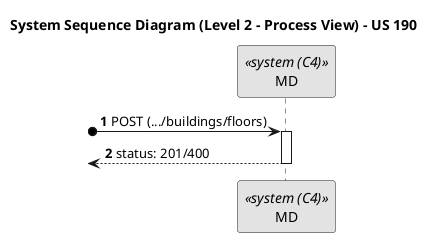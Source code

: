 @startuml
skinparam monochrome true
skinparam packageStyle rectangle
skinparam shadowing false

title System Sequence Diagram (Level 2 - Process View) - US 190
autonumber

participant "MD" as MD <<system (C4)>>

?o-> MD : POST (.../buildings/floors)
activate MD

<-- MD : status: 201/400
deactivate MD

@enduml